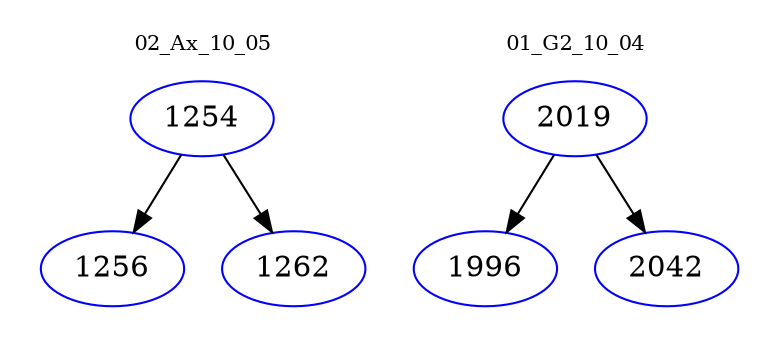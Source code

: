 digraph{
subgraph cluster_0 {
color = white
label = "02_Ax_10_05";
fontsize=10;
T0_1254 [label="1254", color="blue"]
T0_1254 -> T0_1256 [color="black"]
T0_1256 [label="1256", color="blue"]
T0_1254 -> T0_1262 [color="black"]
T0_1262 [label="1262", color="blue"]
}
subgraph cluster_1 {
color = white
label = "01_G2_10_04";
fontsize=10;
T1_2019 [label="2019", color="blue"]
T1_2019 -> T1_1996 [color="black"]
T1_1996 [label="1996", color="blue"]
T1_2019 -> T1_2042 [color="black"]
T1_2042 [label="2042", color="blue"]
}
}
